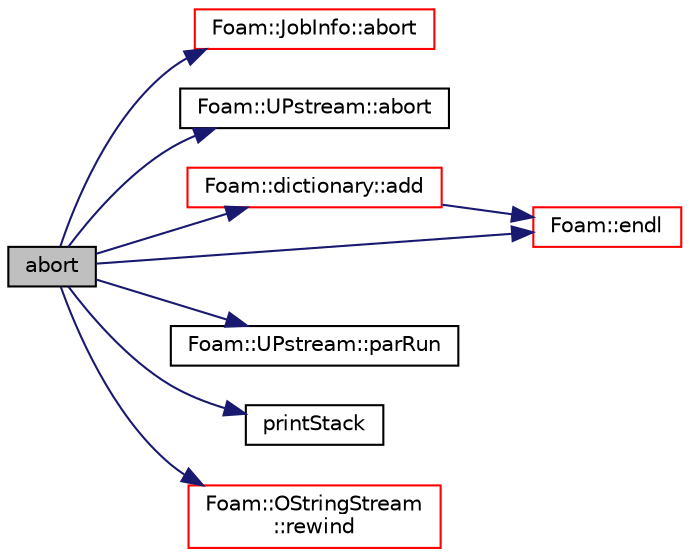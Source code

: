 digraph "abort"
{
  bgcolor="transparent";
  edge [fontname="Helvetica",fontsize="10",labelfontname="Helvetica",labelfontsize="10"];
  node [fontname="Helvetica",fontsize="10",shape=record];
  rankdir="LR";
  Node1 [label="abort",height=0.2,width=0.4,color="black", fillcolor="grey75", style="filled", fontcolor="black"];
  Node1 -> Node2 [color="midnightblue",fontsize="10",style="solid",fontname="Helvetica"];
  Node2 [label="Foam::JobInfo::abort",height=0.2,width=0.4,color="red",URL="$a01237.html#ac54f53dc342019e8db34f4aa581a5792"];
  Node1 -> Node3 [color="midnightblue",fontsize="10",style="solid",fontname="Helvetica"];
  Node3 [label="Foam::UPstream::abort",height=0.2,width=0.4,color="black",URL="$a02861.html#ac54f53dc342019e8db34f4aa581a5792",tooltip="Abort program. "];
  Node1 -> Node4 [color="midnightblue",fontsize="10",style="solid",fontname="Helvetica"];
  Node4 [label="Foam::dictionary::add",height=0.2,width=0.4,color="red",URL="$a00530.html#ac2ddcab42322c8d8af5e5830ab4d431b",tooltip="Add a new entry. "];
  Node4 -> Node5 [color="midnightblue",fontsize="10",style="solid",fontname="Helvetica"];
  Node5 [label="Foam::endl",height=0.2,width=0.4,color="red",URL="$a10979.html#a2db8fe02a0d3909e9351bb4275b23ce4",tooltip="Add newline and flush stream. "];
  Node1 -> Node5 [color="midnightblue",fontsize="10",style="solid",fontname="Helvetica"];
  Node1 -> Node6 [color="midnightblue",fontsize="10",style="solid",fontname="Helvetica"];
  Node6 [label="Foam::UPstream::parRun",height=0.2,width=0.4,color="black",URL="$a02861.html#adbb27f04b5705440fb8b09f278059011",tooltip="Is this a parallel run? "];
  Node1 -> Node7 [color="midnightblue",fontsize="10",style="solid",fontname="Helvetica"];
  Node7 [label="printStack",height=0.2,width=0.4,color="black",URL="$a00684.html#a7fb27e884553ce565d0ea6276a111e0e",tooltip="Helper function to print a stack. "];
  Node1 -> Node8 [color="midnightblue",fontsize="10",style="solid",fontname="Helvetica"];
  Node8 [label="Foam::OStringStream\l::rewind",height=0.2,width=0.4,color="red",URL="$a01774.html#ab8734e666421c9fe3b6380a818c6c727",tooltip="Rewind the OStringStream. "];
}

